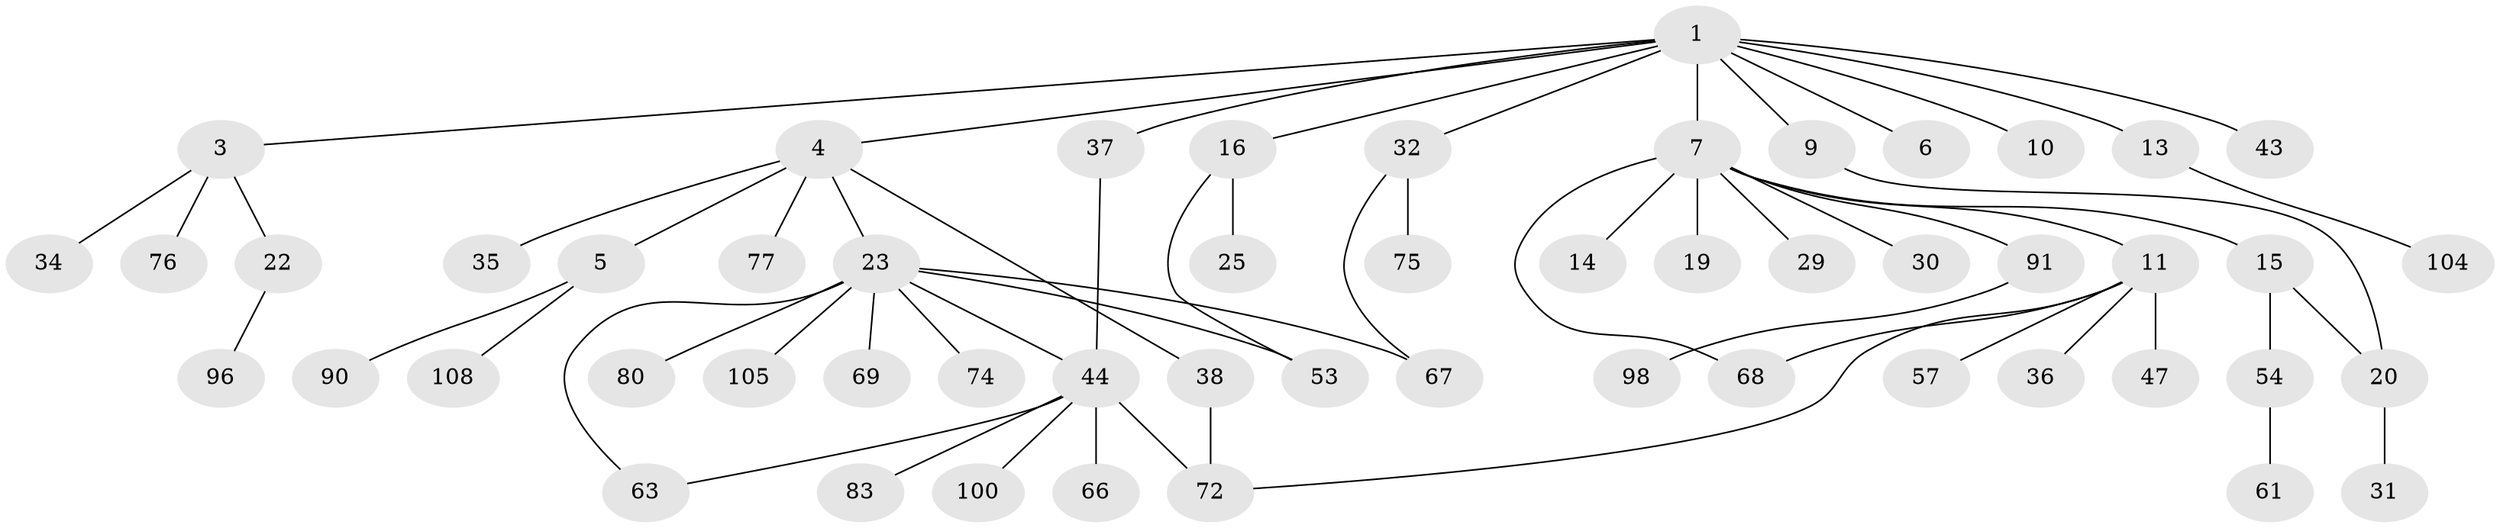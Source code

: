 // original degree distribution, {6: 0.027522935779816515, 7: 0.01834862385321101, 4: 0.10091743119266056, 3: 0.11009174311926606, 1: 0.4036697247706422, 5: 0.01834862385321101, 2: 0.3211009174311927}
// Generated by graph-tools (version 1.1) at 2025/13/03/09/25 04:13:31]
// undirected, 54 vertices, 61 edges
graph export_dot {
graph [start="1"]
  node [color=gray90,style=filled];
  1 [super="+2"];
  3;
  4;
  5;
  6;
  7 [super="+18+8"];
  9 [super="+39"];
  10 [super="+106+21+60"];
  11 [super="+12+50+42"];
  13 [super="+41"];
  14;
  15 [super="+26"];
  16 [super="+17"];
  19 [super="+93+101"];
  20 [super="+24"];
  22 [super="+58"];
  23 [super="+33+52"];
  25;
  29 [super="+56"];
  30 [super="+99"];
  31 [super="+79"];
  32 [super="+55+48"];
  34;
  35;
  36;
  37;
  38 [super="+46+97"];
  43 [super="+95"];
  44 [super="+81+51+62"];
  47 [super="+89"];
  53;
  54 [super="+65"];
  57;
  61;
  63;
  66;
  67;
  68 [super="+70"];
  69;
  72 [super="+82+107+78+73"];
  74;
  75 [super="+85"];
  76 [super="+87"];
  77 [super="+103"];
  80;
  83;
  90;
  91;
  96;
  98;
  100;
  104;
  105;
  108;
  1 -- 4;
  1 -- 9;
  1 -- 10;
  1 -- 32;
  1 -- 43;
  1 -- 16;
  1 -- 3;
  1 -- 37;
  1 -- 6;
  1 -- 7;
  1 -- 13;
  3 -- 22;
  3 -- 34;
  3 -- 76;
  4 -- 5;
  4 -- 23;
  4 -- 35;
  4 -- 38;
  4 -- 77;
  5 -- 90;
  5 -- 108;
  7 -- 11;
  7 -- 15;
  7 -- 91;
  7 -- 68;
  7 -- 19;
  7 -- 30;
  7 -- 29;
  7 -- 14;
  9 -- 20;
  11 -- 68;
  11 -- 36;
  11 -- 47;
  11 -- 72;
  11 -- 57;
  13 -- 104;
  15 -- 54;
  15 -- 20;
  16 -- 25;
  16 -- 53;
  20 -- 31;
  22 -- 96;
  23 -- 53;
  23 -- 80;
  23 -- 69;
  23 -- 105;
  23 -- 74;
  23 -- 44;
  23 -- 63;
  23 -- 67;
  32 -- 75 [weight=2];
  32 -- 67;
  37 -- 44;
  38 -- 72 [weight=2];
  44 -- 100;
  44 -- 66;
  44 -- 83;
  44 -- 63;
  44 -- 72;
  54 -- 61;
  91 -- 98;
}
